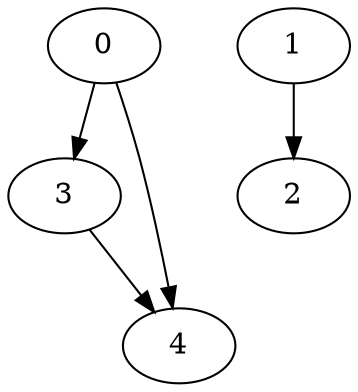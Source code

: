 strict digraph "" {
	graph [type=routing_graph];
	0	[location_type_component_task_element="['r1', 1, 1, -1]"];
	3	[location_type_component_task_element="['p2', 1, 1, 'p100', 1]"];
	0 -> 3	[weight=10];
	4	[location_type_component_task_element="['p4', 1, 1, 'p100', 2]"];
	0 -> 4	[weight=10];
	1	[location_type_component_task_element="['r2', 2, 1, -1]"];
	2	[location_type_component_task_element="['p1', 2, 1, 'p0', 2]"];
	1 -> 2	[weight=10];
	3 -> 4	[weight=1];
}
